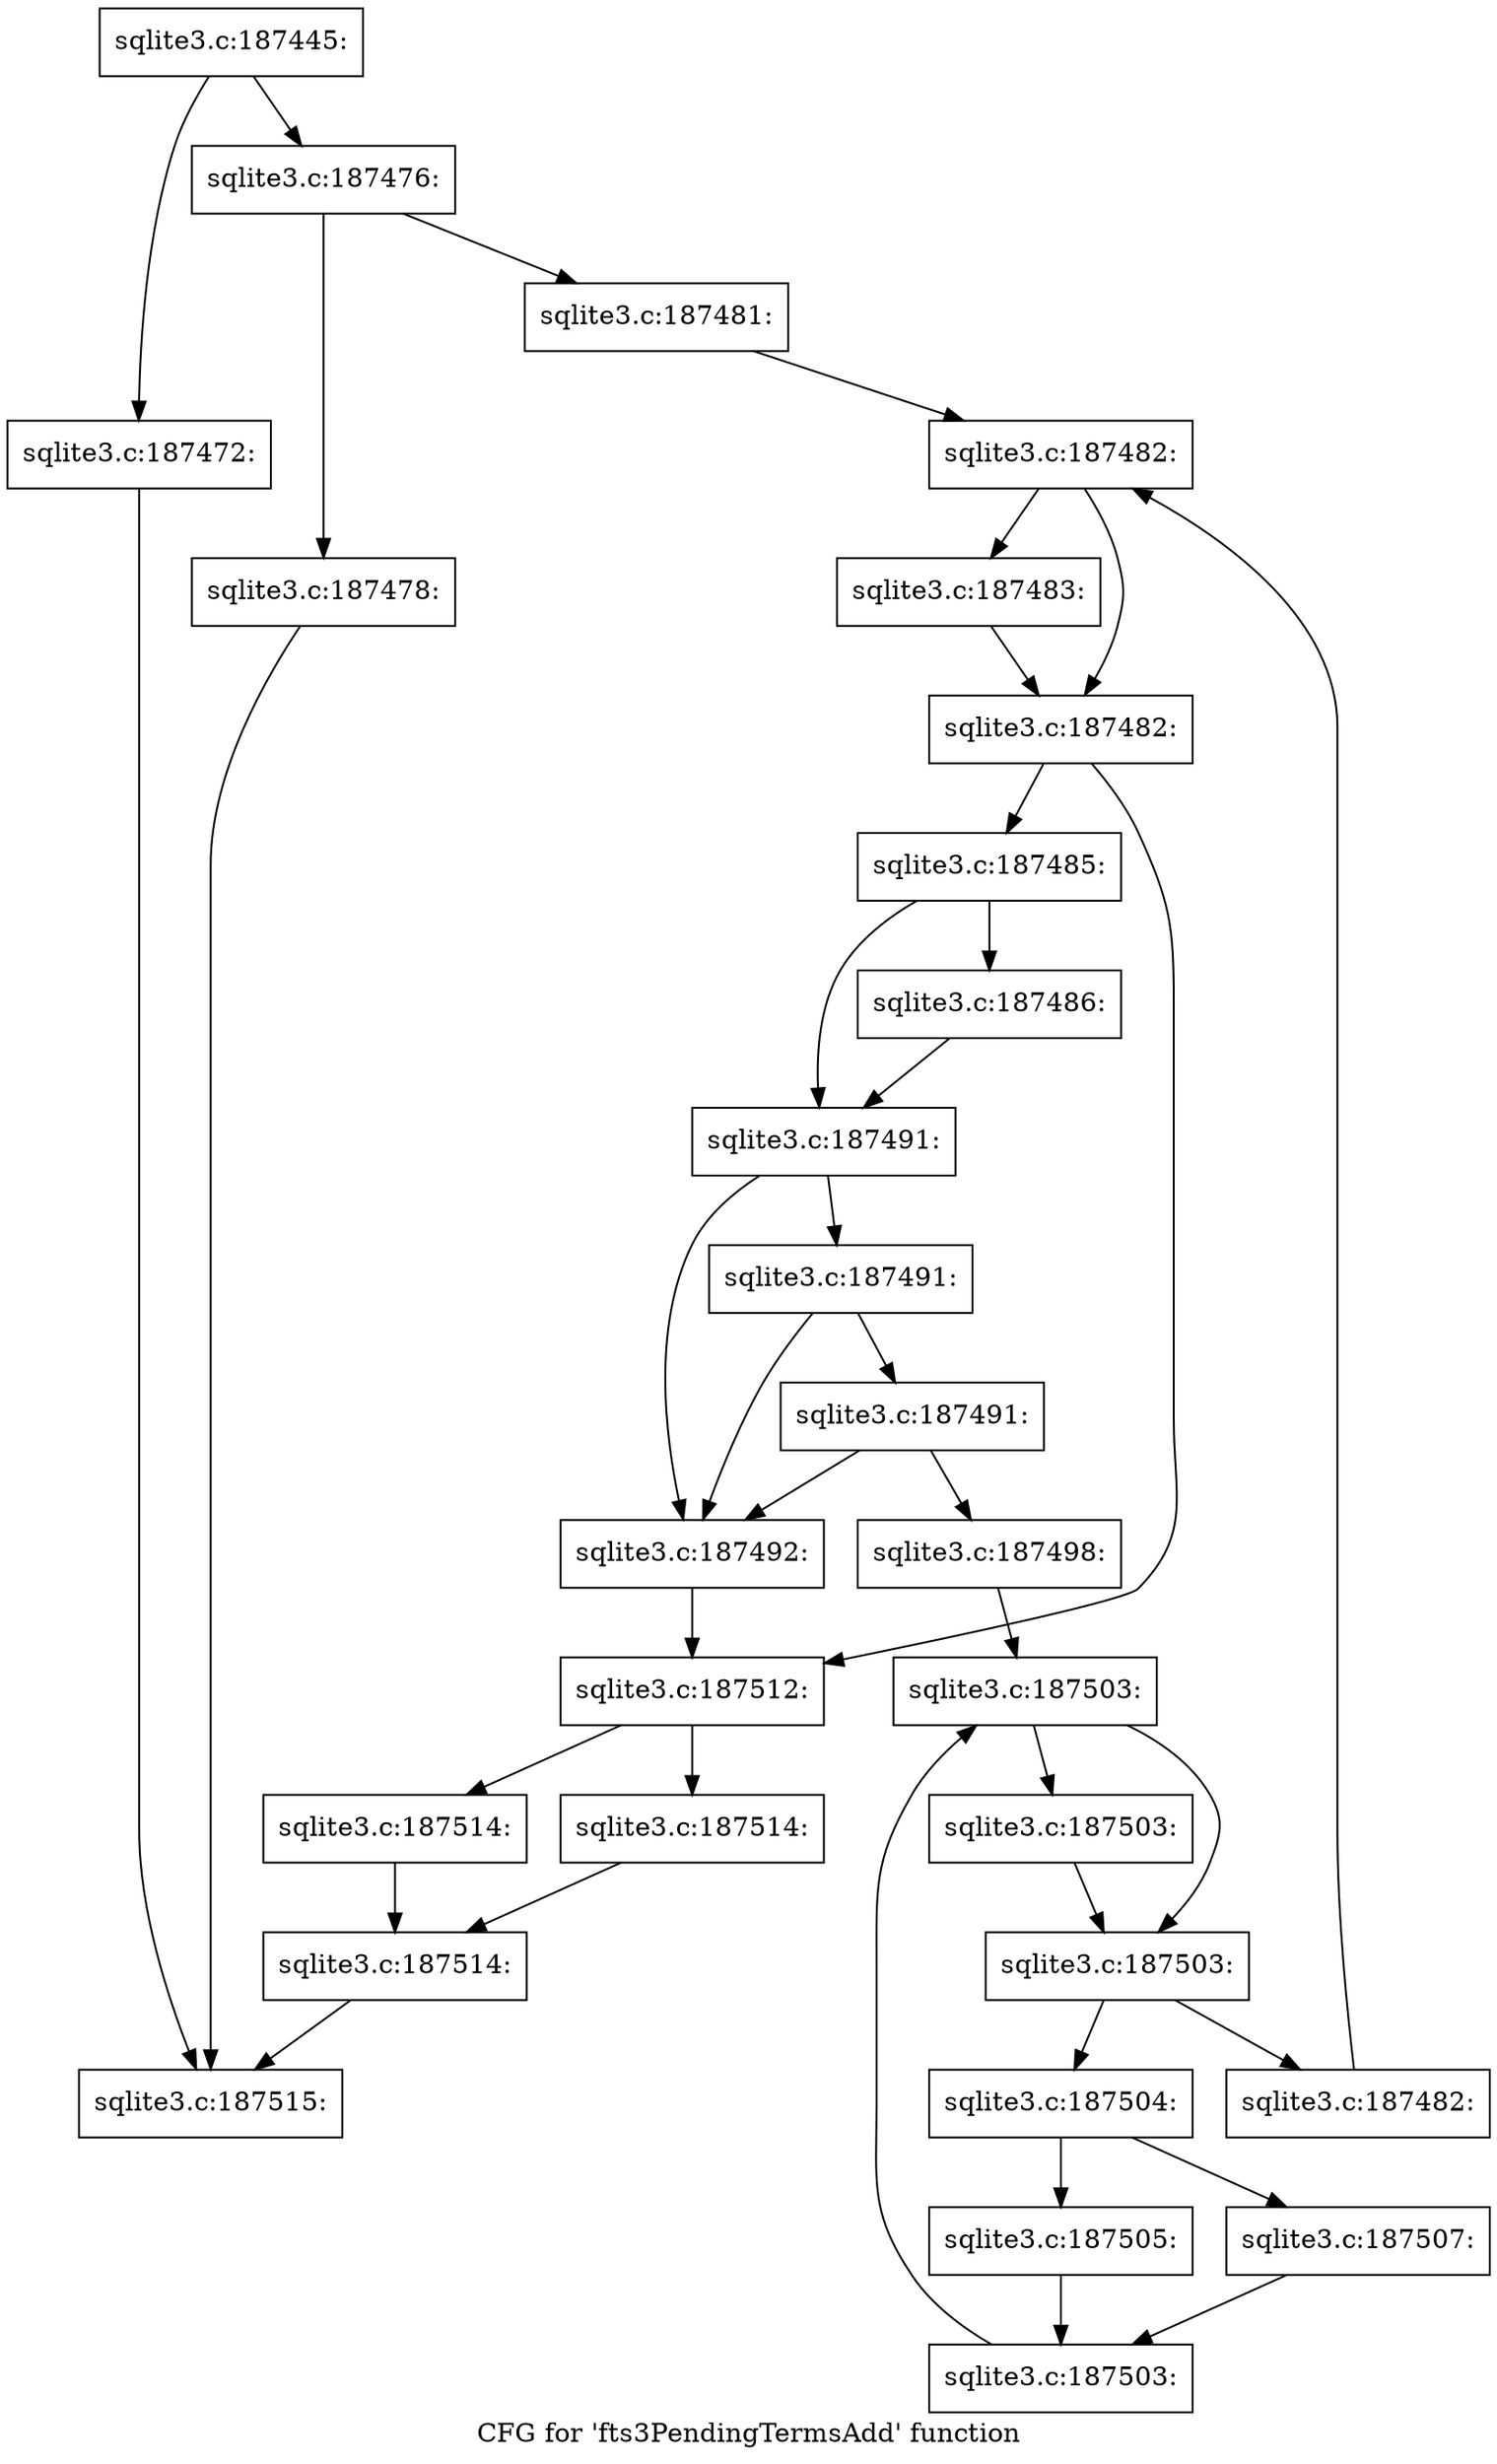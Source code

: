 digraph "CFG for 'fts3PendingTermsAdd' function" {
	label="CFG for 'fts3PendingTermsAdd' function";

	Node0x55c0fb0f74d0 [shape=record,label="{sqlite3.c:187445:}"];
	Node0x55c0fb0f74d0 -> Node0x55c0fb0ff1c0;
	Node0x55c0fb0f74d0 -> Node0x55c0fb0ff210;
	Node0x55c0fb0ff1c0 [shape=record,label="{sqlite3.c:187472:}"];
	Node0x55c0fb0ff1c0 -> Node0x55c0fb0fa150;
	Node0x55c0fb0ff210 [shape=record,label="{sqlite3.c:187476:}"];
	Node0x55c0fb0ff210 -> Node0x55c0fb0ffbf0;
	Node0x55c0fb0ff210 -> Node0x55c0fb0ffd70;
	Node0x55c0fb0ffbf0 [shape=record,label="{sqlite3.c:187478:}"];
	Node0x55c0fb0ffbf0 -> Node0x55c0fb0fa150;
	Node0x55c0fb0ffd70 [shape=record,label="{sqlite3.c:187481:}"];
	Node0x55c0fb0ffd70 -> Node0x55c0fb1005f0;
	Node0x55c0fb1005f0 [shape=record,label="{sqlite3.c:187482:}"];
	Node0x55c0fb1005f0 -> Node0x55c0fb100820;
	Node0x55c0fb1005f0 -> Node0x55c0fb1007d0;
	Node0x55c0fb100820 [shape=record,label="{sqlite3.c:187483:}"];
	Node0x55c0fb100820 -> Node0x55c0fb1007d0;
	Node0x55c0fb1007d0 [shape=record,label="{sqlite3.c:187482:}"];
	Node0x55c0fb1007d0 -> Node0x55c0fb100f40;
	Node0x55c0fb1007d0 -> Node0x55c0fb100750;
	Node0x55c0fb100f40 [shape=record,label="{sqlite3.c:187485:}"];
	Node0x55c0fb100f40 -> Node0x55c0fb101770;
	Node0x55c0fb100f40 -> Node0x55c0fb1017c0;
	Node0x55c0fb101770 [shape=record,label="{sqlite3.c:187486:}"];
	Node0x55c0fb101770 -> Node0x55c0fb1017c0;
	Node0x55c0fb1017c0 [shape=record,label="{sqlite3.c:187491:}"];
	Node0x55c0fb1017c0 -> Node0x55c0fb101e80;
	Node0x55c0fb1017c0 -> Node0x55c0fb101fa0;
	Node0x55c0fb101fa0 [shape=record,label="{sqlite3.c:187491:}"];
	Node0x55c0fb101fa0 -> Node0x55c0fb101f20;
	Node0x55c0fb101fa0 -> Node0x55c0fb101e80;
	Node0x55c0fb101f20 [shape=record,label="{sqlite3.c:187491:}"];
	Node0x55c0fb101f20 -> Node0x55c0fb101e80;
	Node0x55c0fb101f20 -> Node0x55c0fb101ed0;
	Node0x55c0fb101e80 [shape=record,label="{sqlite3.c:187492:}"];
	Node0x55c0fb101e80 -> Node0x55c0fb100750;
	Node0x55c0fb101ed0 [shape=record,label="{sqlite3.c:187498:}"];
	Node0x55c0fb101ed0 -> Node0x55c0fb103130;
	Node0x55c0fb103130 [shape=record,label="{sqlite3.c:187503:}"];
	Node0x55c0fb103130 -> Node0x55c0fb103a80;
	Node0x55c0fb103130 -> Node0x55c0fb103a30;
	Node0x55c0fb103a80 [shape=record,label="{sqlite3.c:187503:}"];
	Node0x55c0fb103a80 -> Node0x55c0fb103a30;
	Node0x55c0fb103a30 [shape=record,label="{sqlite3.c:187503:}"];
	Node0x55c0fb103a30 -> Node0x55c0fb1039b0;
	Node0x55c0fb103a30 -> Node0x55c0f6ca64a0;
	Node0x55c0fb1039b0 [shape=record,label="{sqlite3.c:187504:}"];
	Node0x55c0fb1039b0 -> Node0x55c0fb104920;
	Node0x55c0fb1039b0 -> Node0x55c0fb104970;
	Node0x55c0fb104920 [shape=record,label="{sqlite3.c:187505:}"];
	Node0x55c0fb104920 -> Node0x55c0fb103920;
	Node0x55c0fb104970 [shape=record,label="{sqlite3.c:187507:}"];
	Node0x55c0fb104970 -> Node0x55c0fb103920;
	Node0x55c0fb103920 [shape=record,label="{sqlite3.c:187503:}"];
	Node0x55c0fb103920 -> Node0x55c0fb103130;
	Node0x55c0f6ca64a0 [shape=record,label="{sqlite3.c:187482:}"];
	Node0x55c0f6ca64a0 -> Node0x55c0fb1005f0;
	Node0x55c0fb100750 [shape=record,label="{sqlite3.c:187512:}"];
	Node0x55c0fb100750 -> Node0x55c0fb105570;
	Node0x55c0fb100750 -> Node0x55c0fb106330;
	Node0x55c0fb105570 [shape=record,label="{sqlite3.c:187514:}"];
	Node0x55c0fb105570 -> Node0x55c0fb106380;
	Node0x55c0fb106330 [shape=record,label="{sqlite3.c:187514:}"];
	Node0x55c0fb106330 -> Node0x55c0fb106380;
	Node0x55c0fb106380 [shape=record,label="{sqlite3.c:187514:}"];
	Node0x55c0fb106380 -> Node0x55c0fb0fa150;
	Node0x55c0fb0fa150 [shape=record,label="{sqlite3.c:187515:}"];
}
